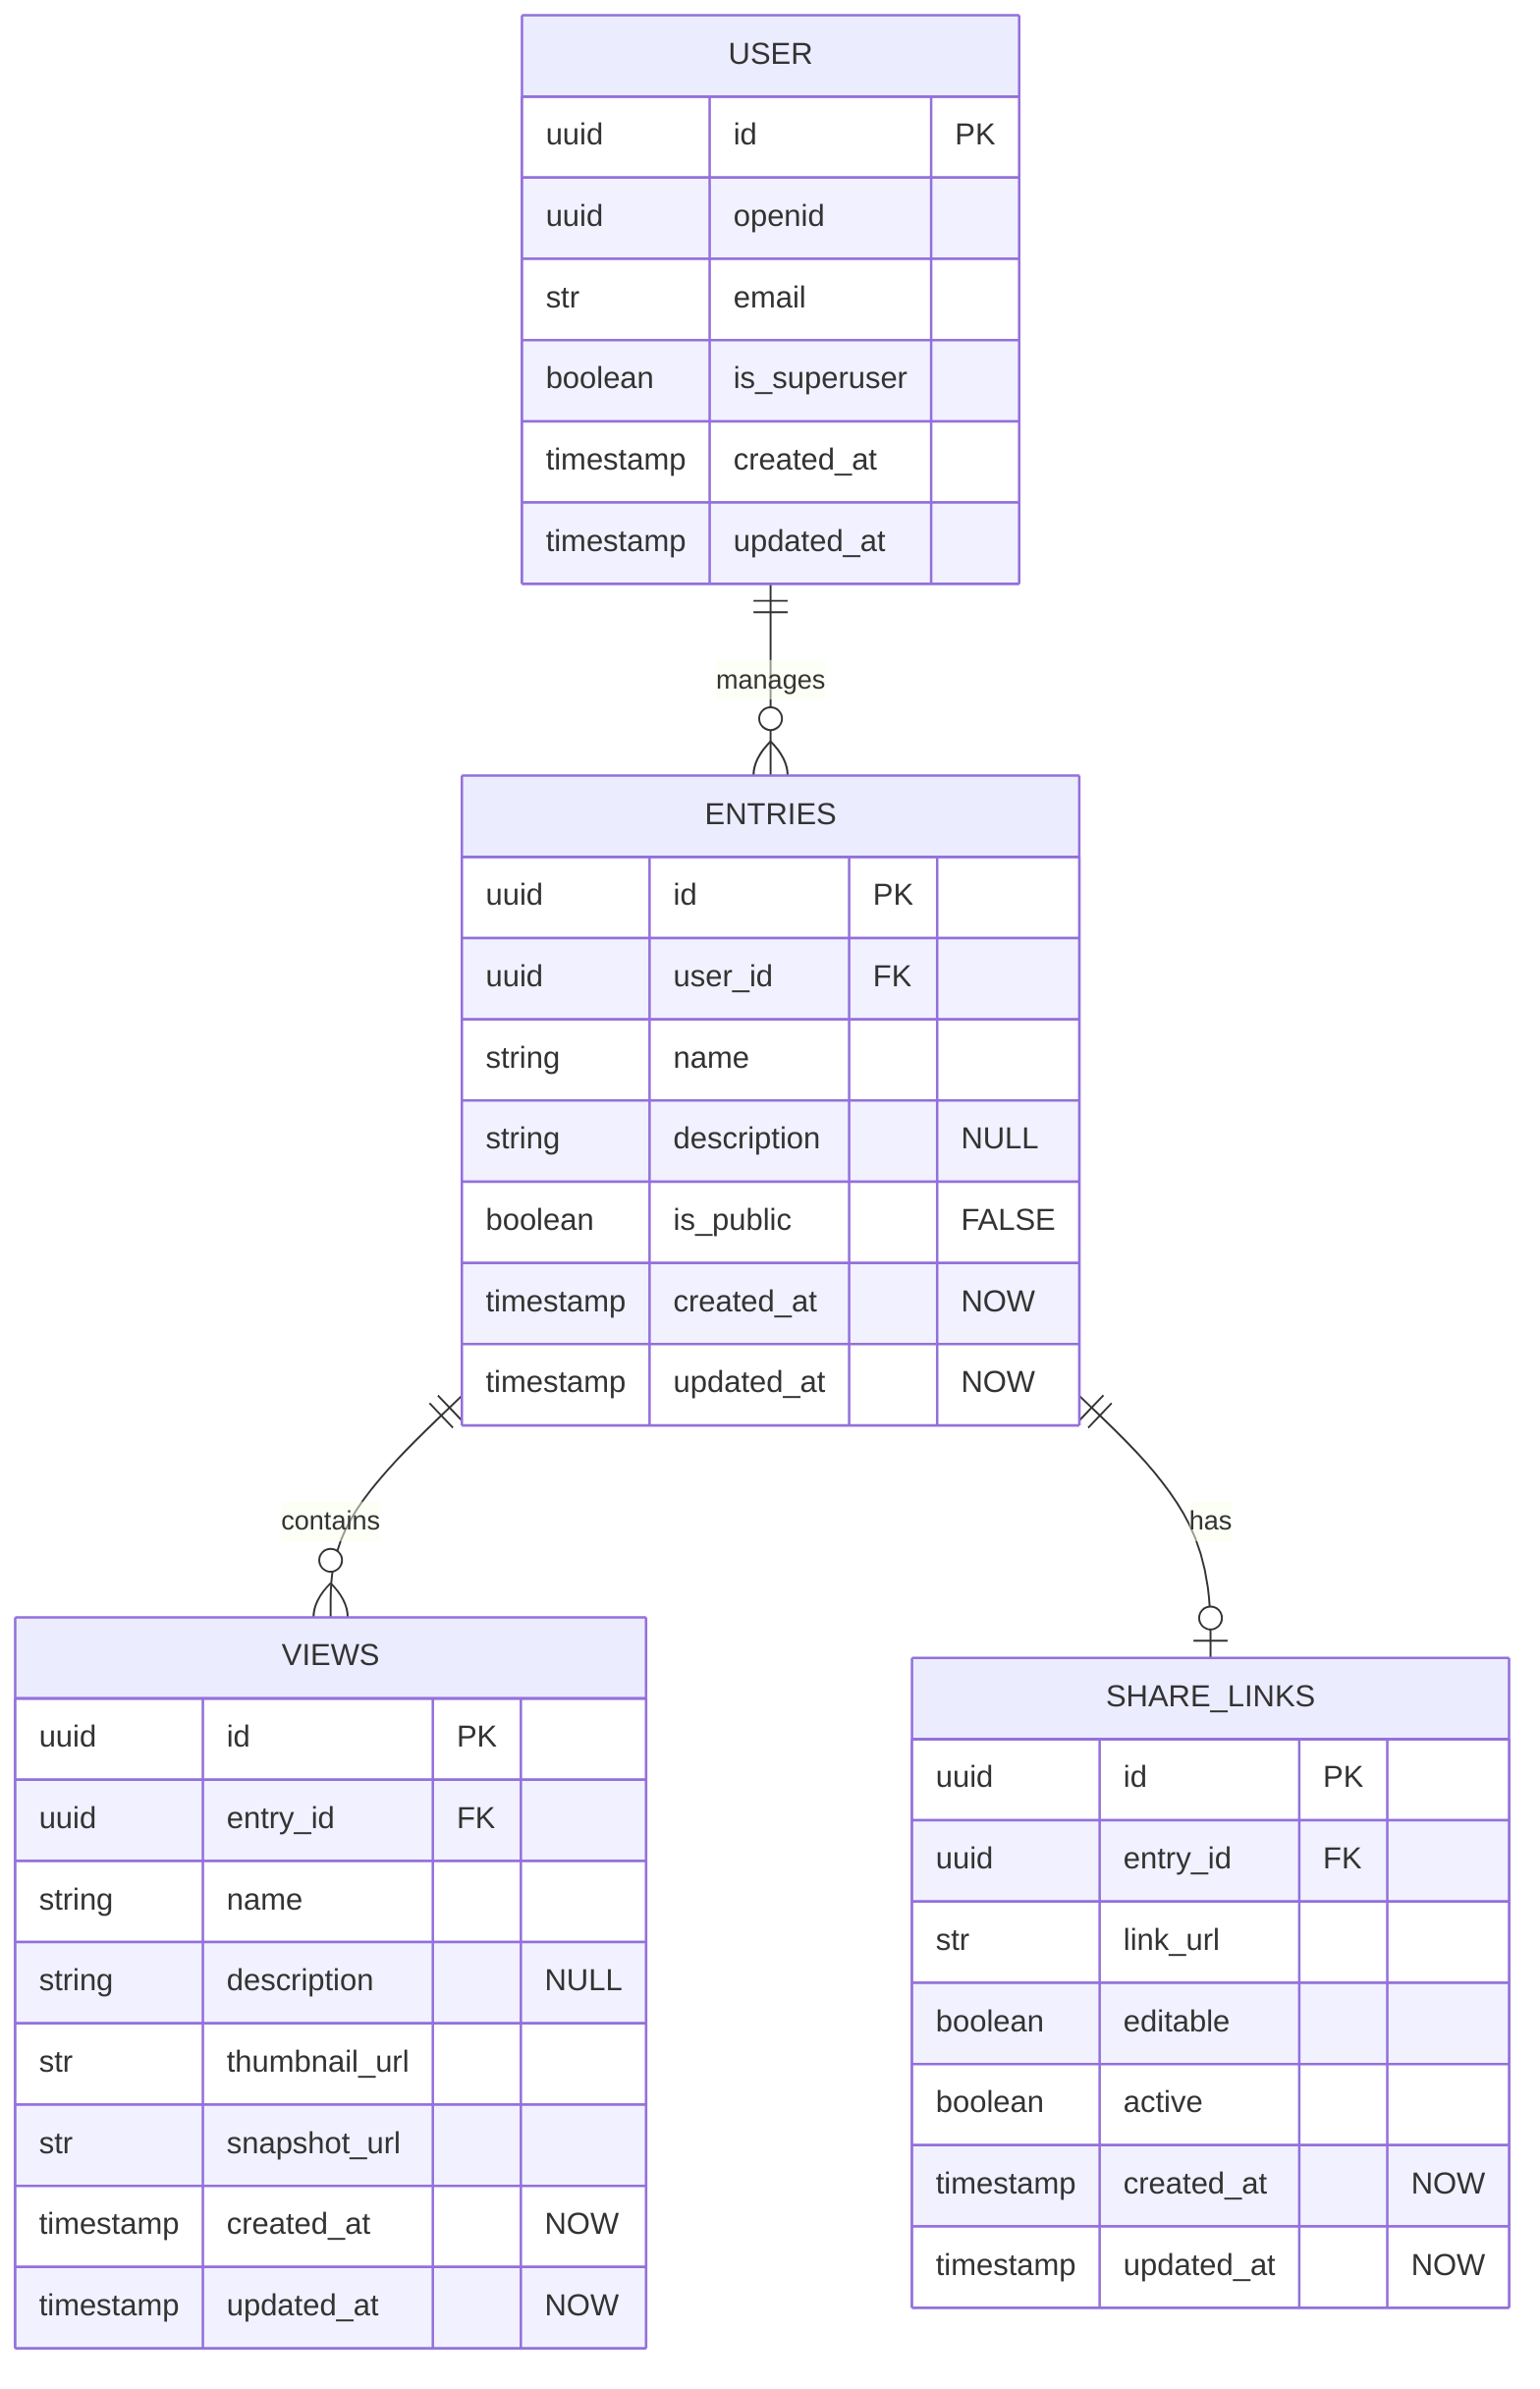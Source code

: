 erDiagram

    USER {
        uuid id PK

        uuid openid
        str email
        boolean is_superuser

        timestamp created_at
        timestamp updated_at
    }

    ENTRIES {
        uuid id PK
    
        uuid user_id FK

        string name
        string description "NULL"
        boolean is_public "FALSE"

        timestamp created_at "NOW"
        timestamp updated_at "NOW"
    }
    
    VIEWS {
        uuid id PK

        uuid entry_id FK

        string name
        string description "NULL"
        str thumbnail_url
        str snapshot_url

        timestamp created_at "NOW"
        timestamp updated_at "NOW"
    }

    SHARE_LINKS {
        uuid id PK

        uuid entry_id FK

        str link_url
        boolean editable
        boolean active

        timestamp created_at "NOW"
        timestamp updated_at "NOW"
    }

                
    USER ||--o{ ENTRIES : "manages"
    ENTRIES ||--o{ VIEWS : "contains"
    ENTRIES ||--o| SHARE_LINKS : "has"